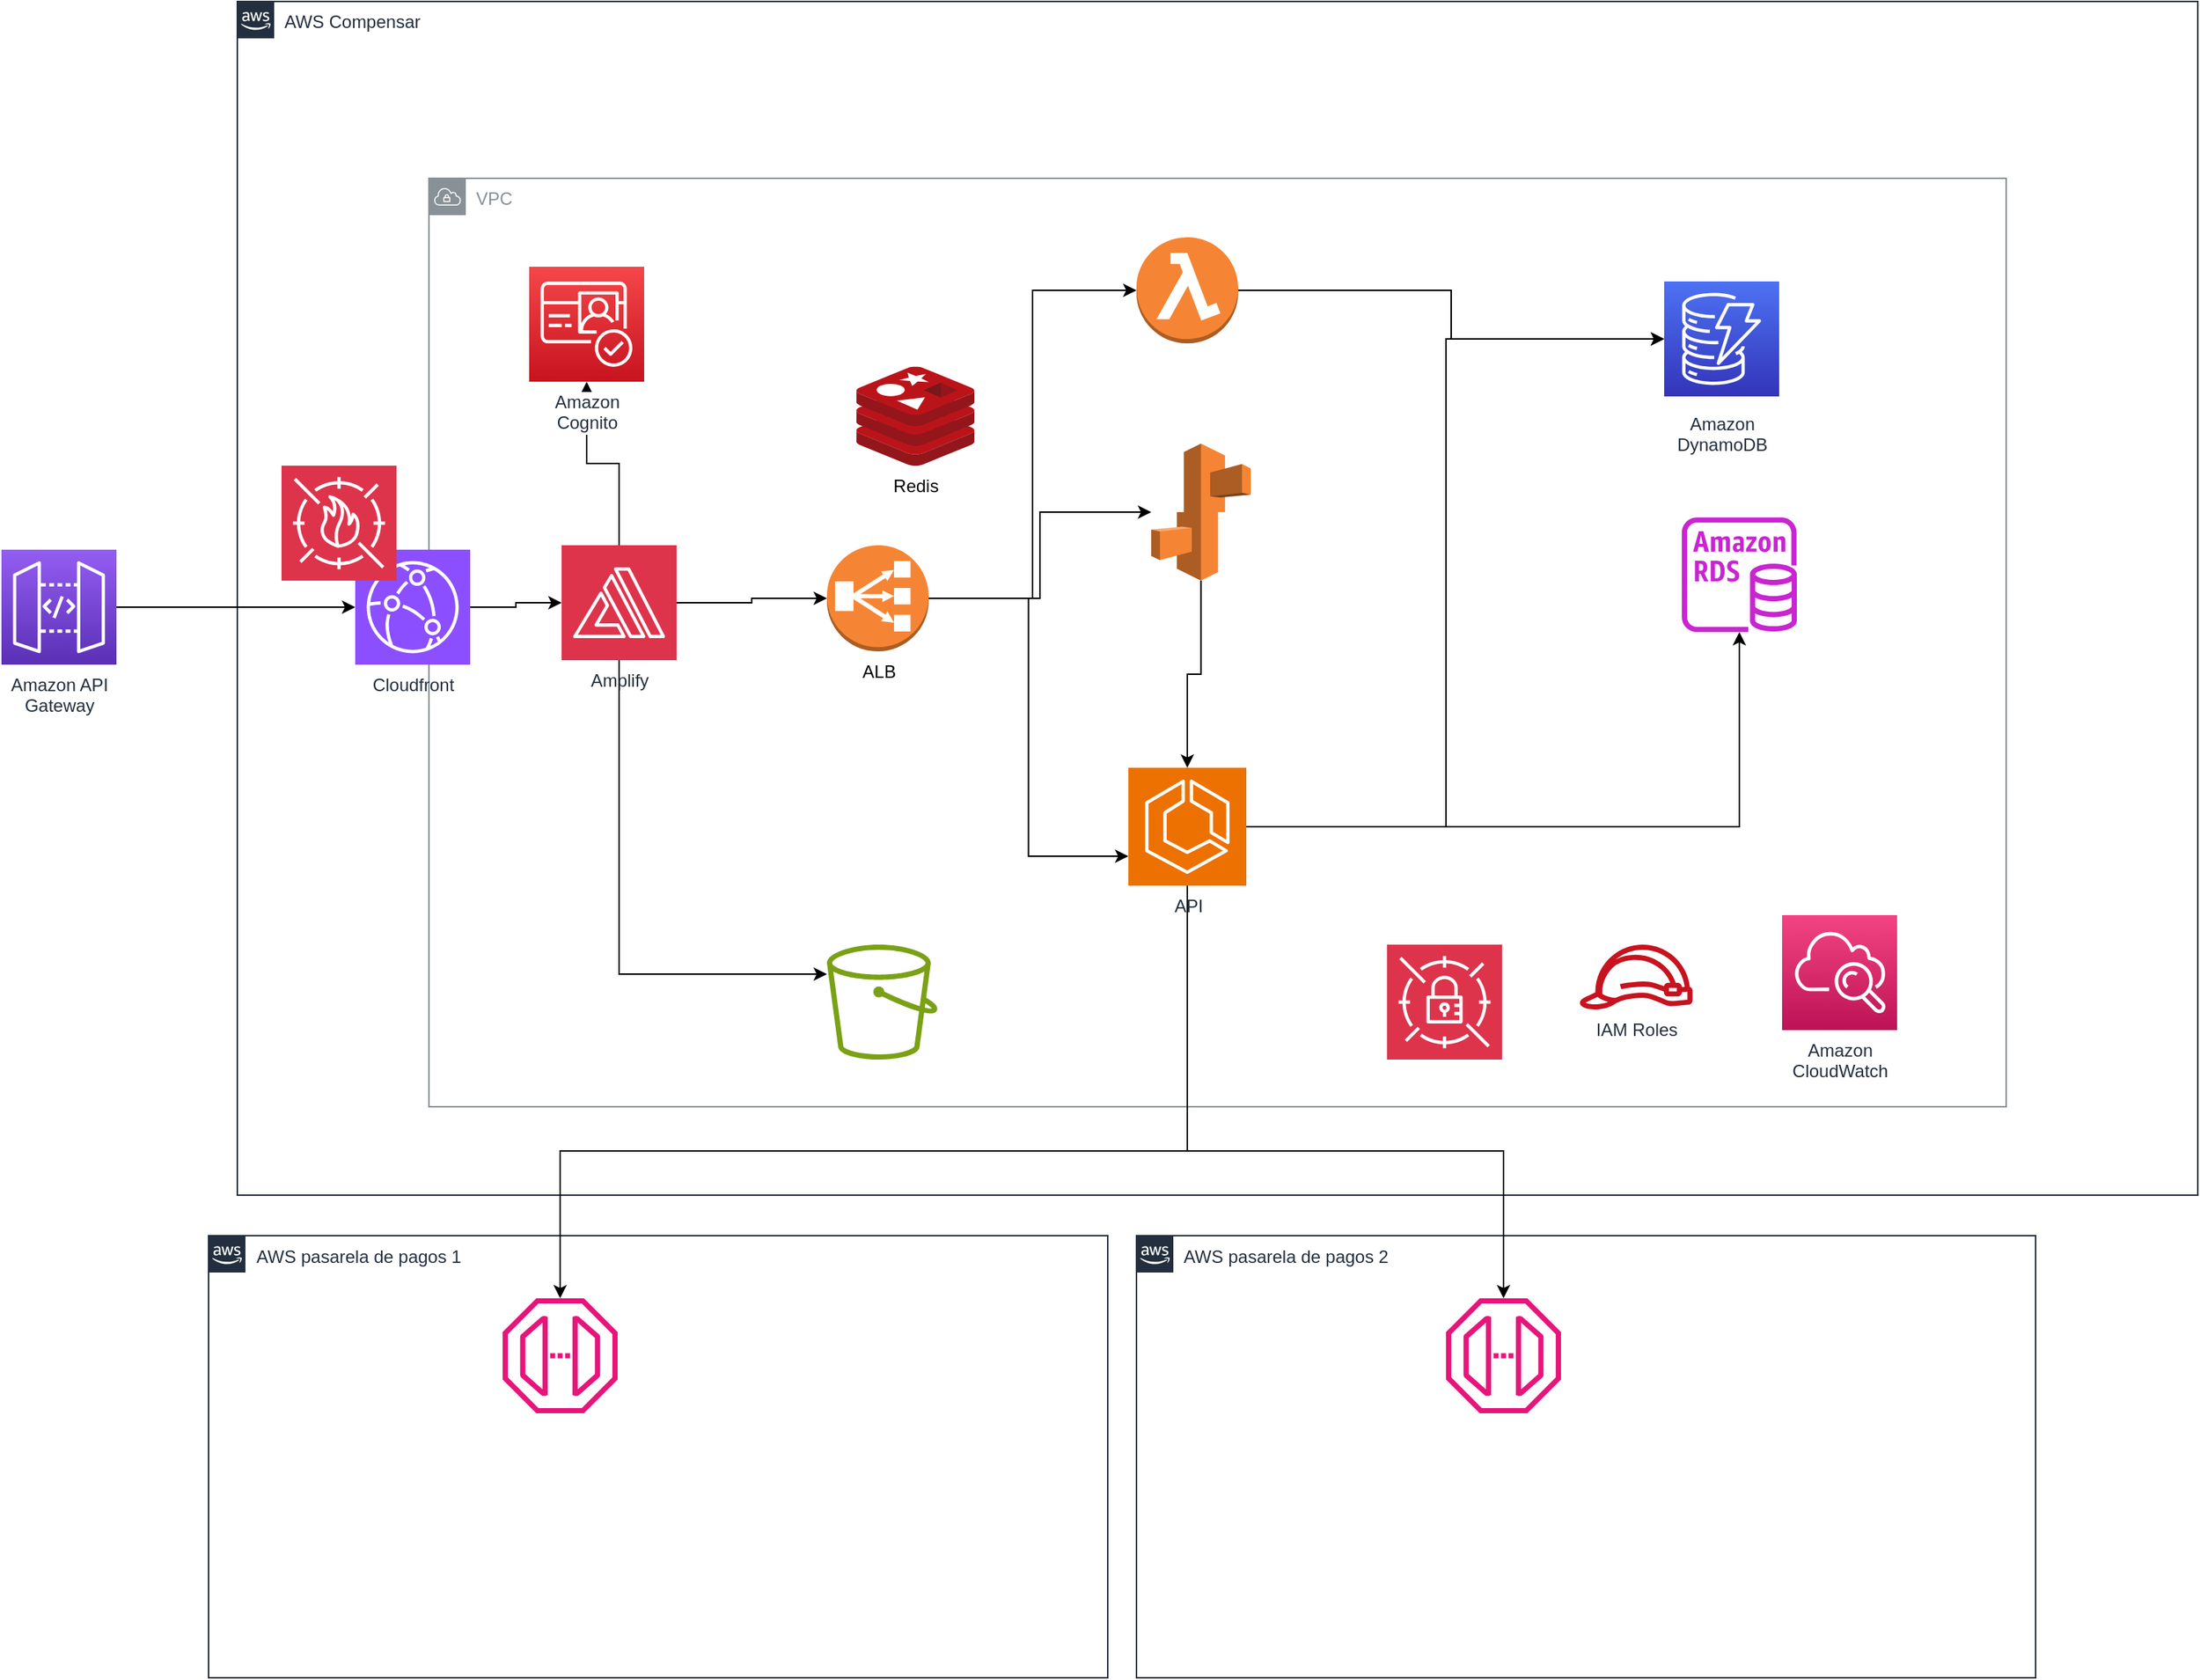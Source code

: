 <mxfile version="22.1.1" type="github">
  <diagram id="Ht1M8jgEwFfnCIfOTk4-" name="Page-1">
    <mxGraphModel dx="2068" dy="1695" grid="1" gridSize="10" guides="1" tooltips="1" connect="1" arrows="1" fold="1" page="1" pageScale="1" pageWidth="1169" pageHeight="827" math="0" shadow="0">
      <root>
        <mxCell id="0" />
        <mxCell id="1" parent="0" />
        <mxCell id="UEzPUAAOIrF-is8g5C7q-206" value="AWS pasarela de pagos 1&amp;nbsp;" style="points=[[0,0],[0.25,0],[0.5,0],[0.75,0],[1,0],[1,0.25],[1,0.5],[1,0.75],[1,1],[0.75,1],[0.5,1],[0.25,1],[0,1],[0,0.75],[0,0.5],[0,0.25]];outlineConnect=0;gradientColor=none;html=1;whiteSpace=wrap;fontSize=12;fontStyle=0;shape=mxgraph.aws4.group;grIcon=mxgraph.aws4.group_aws_cloud_alt;strokeColor=#232F3E;fillColor=#ffffff;verticalAlign=top;align=left;spacingLeft=30;fontColor=#232F3E;dashed=0;labelBackgroundColor=#ffffff;container=1;pointerEvents=0;collapsible=0;recursiveResize=0;" parent="1" vertex="1">
          <mxGeometry x="230.5" y="517.5" width="610" height="300" as="geometry" />
        </mxCell>
        <mxCell id="QpUBDbhD9ADxx_7sT5zD-22" value="" style="sketch=0;outlineConnect=0;fontColor=#232F3E;gradientColor=none;fillColor=#E7157B;strokeColor=none;dashed=0;verticalLabelPosition=bottom;verticalAlign=top;align=center;html=1;fontSize=12;fontStyle=0;aspect=fixed;pointerEvents=1;shape=mxgraph.aws4.endpoint;" vertex="1" parent="UEzPUAAOIrF-is8g5C7q-206">
          <mxGeometry x="199.5" y="42.5" width="78" height="78" as="geometry" />
        </mxCell>
        <mxCell id="QpUBDbhD9ADxx_7sT5zD-1" value="AWS pasarela de pagos 2" style="points=[[0,0],[0.25,0],[0.5,0],[0.75,0],[1,0],[1,0.25],[1,0.5],[1,0.75],[1,1],[0.75,1],[0.5,1],[0.25,1],[0,1],[0,0.75],[0,0.5],[0,0.25]];outlineConnect=0;gradientColor=none;html=1;whiteSpace=wrap;fontSize=12;fontStyle=0;shape=mxgraph.aws4.group;grIcon=mxgraph.aws4.group_aws_cloud_alt;strokeColor=#232F3E;fillColor=#ffffff;verticalAlign=top;align=left;spacingLeft=30;fontColor=#232F3E;dashed=0;labelBackgroundColor=#ffffff;container=1;pointerEvents=0;collapsible=0;recursiveResize=0;" vertex="1" parent="1">
          <mxGeometry x="860" y="517.5" width="610" height="300" as="geometry" />
        </mxCell>
        <mxCell id="QpUBDbhD9ADxx_7sT5zD-23" value="" style="sketch=0;outlineConnect=0;fontColor=#232F3E;gradientColor=none;fillColor=#E7157B;strokeColor=none;dashed=0;verticalLabelPosition=bottom;verticalAlign=top;align=center;html=1;fontSize=12;fontStyle=0;aspect=fixed;pointerEvents=1;shape=mxgraph.aws4.endpoint;" vertex="1" parent="QpUBDbhD9ADxx_7sT5zD-1">
          <mxGeometry x="210" y="42.5" width="78" height="78" as="geometry" />
        </mxCell>
        <mxCell id="QpUBDbhD9ADxx_7sT5zD-10" value="Amazon API&lt;br&gt;Gateway&lt;br&gt;" style="outlineConnect=0;fontColor=#232F3E;gradientColor=#945DF2;gradientDirection=north;fillColor=#5A30B5;strokeColor=#ffffff;dashed=0;verticalLabelPosition=bottom;verticalAlign=top;align=center;html=1;fontSize=12;fontStyle=0;aspect=fixed;shape=mxgraph.aws4.resourceIcon;resIcon=mxgraph.aws4.api_gateway;labelBackgroundColor=#ffffff;" vertex="1" parent="1">
          <mxGeometry x="90" y="52" width="78" height="78" as="geometry" />
        </mxCell>
        <mxCell id="QpUBDbhD9ADxx_7sT5zD-13" value="AWS Compensar" style="points=[[0,0],[0.25,0],[0.5,0],[0.75,0],[1,0],[1,0.25],[1,0.5],[1,0.75],[1,1],[0.75,1],[0.5,1],[0.25,1],[0,1],[0,0.75],[0,0.5],[0,0.25]];outlineConnect=0;gradientColor=none;html=1;whiteSpace=wrap;fontSize=12;fontStyle=0;shape=mxgraph.aws4.group;grIcon=mxgraph.aws4.group_aws_cloud_alt;strokeColor=#232F3E;fillColor=#ffffff;verticalAlign=top;align=left;spacingLeft=30;fontColor=#232F3E;dashed=0;labelBackgroundColor=#ffffff;container=1;pointerEvents=0;collapsible=0;recursiveResize=0;" vertex="1" parent="1">
          <mxGeometry x="250" y="-320" width="1330" height="810" as="geometry" />
        </mxCell>
        <mxCell id="QpUBDbhD9ADxx_7sT5zD-14" value="VPC" style="sketch=0;outlineConnect=0;gradientColor=none;html=1;whiteSpace=wrap;fontSize=12;fontStyle=0;shape=mxgraph.aws4.group;grIcon=mxgraph.aws4.group_vpc;strokeColor=#879196;fillColor=none;verticalAlign=top;align=left;spacingLeft=30;fontColor=#879196;dashed=0;" vertex="1" parent="QpUBDbhD9ADxx_7sT5zD-13">
          <mxGeometry x="130" y="120" width="1070" height="630" as="geometry" />
        </mxCell>
        <mxCell id="QpUBDbhD9ADxx_7sT5zD-45" style="edgeStyle=orthogonalEdgeStyle;rounded=0;orthogonalLoop=1;jettySize=auto;html=1;" edge="1" parent="QpUBDbhD9ADxx_7sT5zD-13" source="QpUBDbhD9ADxx_7sT5zD-11" target="QpUBDbhD9ADxx_7sT5zD-19">
          <mxGeometry relative="1" as="geometry">
            <Array as="points">
              <mxPoint x="820" y="560" />
              <mxPoint x="820" y="229" />
            </Array>
          </mxGeometry>
        </mxCell>
        <mxCell id="QpUBDbhD9ADxx_7sT5zD-46" style="edgeStyle=orthogonalEdgeStyle;rounded=0;orthogonalLoop=1;jettySize=auto;html=1;" edge="1" parent="QpUBDbhD9ADxx_7sT5zD-13" source="QpUBDbhD9ADxx_7sT5zD-11" target="QpUBDbhD9ADxx_7sT5zD-20">
          <mxGeometry relative="1" as="geometry" />
        </mxCell>
        <mxCell id="QpUBDbhD9ADxx_7sT5zD-11" value="API" style="sketch=0;points=[[0,0,0],[0.25,0,0],[0.5,0,0],[0.75,0,0],[1,0,0],[0,1,0],[0.25,1,0],[0.5,1,0],[0.75,1,0],[1,1,0],[0,0.25,0],[0,0.5,0],[0,0.75,0],[1,0.25,0],[1,0.5,0],[1,0.75,0]];outlineConnect=0;fontColor=#232F3E;fillColor=#ED7100;strokeColor=#ffffff;dashed=0;verticalLabelPosition=bottom;verticalAlign=top;align=center;html=1;fontSize=12;fontStyle=0;aspect=fixed;shape=mxgraph.aws4.resourceIcon;resIcon=mxgraph.aws4.ecs;" vertex="1" parent="QpUBDbhD9ADxx_7sT5zD-13">
          <mxGeometry x="604.5" y="520" width="80" height="80" as="geometry" />
        </mxCell>
        <mxCell id="QpUBDbhD9ADxx_7sT5zD-48" style="edgeStyle=orthogonalEdgeStyle;rounded=0;orthogonalLoop=1;jettySize=auto;html=1;" edge="1" parent="QpUBDbhD9ADxx_7sT5zD-13" source="QpUBDbhD9ADxx_7sT5zD-15" target="QpUBDbhD9ADxx_7sT5zD-19">
          <mxGeometry relative="1" as="geometry" />
        </mxCell>
        <mxCell id="QpUBDbhD9ADxx_7sT5zD-15" value="" style="outlineConnect=0;dashed=0;verticalLabelPosition=bottom;verticalAlign=top;align=center;html=1;shape=mxgraph.aws3.lambda_function;fillColor=#F58534;gradientColor=none;" vertex="1" parent="QpUBDbhD9ADxx_7sT5zD-13">
          <mxGeometry x="610" y="160" width="69" height="72" as="geometry" />
        </mxCell>
        <mxCell id="QpUBDbhD9ADxx_7sT5zD-38" style="edgeStyle=orthogonalEdgeStyle;rounded=0;orthogonalLoop=1;jettySize=auto;html=1;" edge="1" parent="QpUBDbhD9ADxx_7sT5zD-13" source="QpUBDbhD9ADxx_7sT5zD-16" target="QpUBDbhD9ADxx_7sT5zD-21">
          <mxGeometry relative="1" as="geometry" />
        </mxCell>
        <mxCell id="QpUBDbhD9ADxx_7sT5zD-39" value="" style="edgeStyle=orthogonalEdgeStyle;rounded=0;orthogonalLoop=1;jettySize=auto;html=1;" edge="1" parent="QpUBDbhD9ADxx_7sT5zD-13" source="QpUBDbhD9ADxx_7sT5zD-16" target="QpUBDbhD9ADxx_7sT5zD-17">
          <mxGeometry relative="1" as="geometry" />
        </mxCell>
        <mxCell id="QpUBDbhD9ADxx_7sT5zD-44" style="edgeStyle=orthogonalEdgeStyle;rounded=0;orthogonalLoop=1;jettySize=auto;html=1;" edge="1" parent="QpUBDbhD9ADxx_7sT5zD-13" source="QpUBDbhD9ADxx_7sT5zD-16" target="QpUBDbhD9ADxx_7sT5zD-34">
          <mxGeometry relative="1" as="geometry">
            <Array as="points">
              <mxPoint x="259" y="660" />
            </Array>
          </mxGeometry>
        </mxCell>
        <mxCell id="QpUBDbhD9ADxx_7sT5zD-16" value="Amplify" style="sketch=0;points=[[0,0,0],[0.25,0,0],[0.5,0,0],[0.75,0,0],[1,0,0],[0,1,0],[0.25,1,0],[0.5,1,0],[0.75,1,0],[1,1,0],[0,0.25,0],[0,0.5,0],[0,0.75,0],[1,0.25,0],[1,0.5,0],[1,0.75,0]];outlineConnect=0;fontColor=#232F3E;fillColor=#DD344C;strokeColor=#ffffff;dashed=0;verticalLabelPosition=bottom;verticalAlign=top;align=center;html=1;fontSize=12;fontStyle=0;aspect=fixed;shape=mxgraph.aws4.resourceIcon;resIcon=mxgraph.aws4.amplify;" vertex="1" parent="QpUBDbhD9ADxx_7sT5zD-13">
          <mxGeometry x="220" y="369" width="78" height="78" as="geometry" />
        </mxCell>
        <mxCell id="QpUBDbhD9ADxx_7sT5zD-41" style="edgeStyle=orthogonalEdgeStyle;rounded=0;orthogonalLoop=1;jettySize=auto;html=1;" edge="1" parent="QpUBDbhD9ADxx_7sT5zD-13" source="QpUBDbhD9ADxx_7sT5zD-17" target="QpUBDbhD9ADxx_7sT5zD-24">
          <mxGeometry relative="1" as="geometry" />
        </mxCell>
        <mxCell id="QpUBDbhD9ADxx_7sT5zD-17" value="ALB" style="outlineConnect=0;dashed=0;verticalLabelPosition=bottom;verticalAlign=top;align=center;html=1;shape=mxgraph.aws3.classic_load_balancer;fillColor=#F58534;gradientColor=none;" vertex="1" parent="QpUBDbhD9ADxx_7sT5zD-13">
          <mxGeometry x="400" y="369" width="69" height="72" as="geometry" />
        </mxCell>
        <mxCell id="QpUBDbhD9ADxx_7sT5zD-19" value="Amazon&lt;br&gt;DynamoDB&lt;br&gt;" style="outlineConnect=0;fontColor=#232F3E;gradientColor=#4D72F3;gradientDirection=north;fillColor=#3334B9;strokeColor=#ffffff;dashed=0;verticalLabelPosition=bottom;verticalAlign=top;align=center;html=1;fontSize=12;fontStyle=0;aspect=fixed;shape=mxgraph.aws4.resourceIcon;resIcon=mxgraph.aws4.dynamodb;labelBackgroundColor=#ffffff;spacingTop=5;" vertex="1" parent="QpUBDbhD9ADxx_7sT5zD-13">
          <mxGeometry x="968.0" y="190" width="78" height="78" as="geometry" />
        </mxCell>
        <mxCell id="QpUBDbhD9ADxx_7sT5zD-20" value="" style="sketch=0;outlineConnect=0;fontColor=#232F3E;gradientColor=none;fillColor=#C925D1;strokeColor=none;dashed=0;verticalLabelPosition=bottom;verticalAlign=top;align=center;html=1;fontSize=12;fontStyle=0;aspect=fixed;pointerEvents=1;shape=mxgraph.aws4.rds_instance;" vertex="1" parent="QpUBDbhD9ADxx_7sT5zD-13">
          <mxGeometry x="980" y="350" width="78" height="78" as="geometry" />
        </mxCell>
        <mxCell id="QpUBDbhD9ADxx_7sT5zD-21" value="Amazon &lt;br&gt;Cognito" style="outlineConnect=0;fontColor=#232F3E;gradientColor=#F54749;gradientDirection=north;fillColor=#C7131F;strokeColor=#ffffff;dashed=0;verticalLabelPosition=bottom;verticalAlign=top;align=center;html=1;fontSize=12;fontStyle=0;aspect=fixed;shape=mxgraph.aws4.resourceIcon;resIcon=mxgraph.aws4.cognito;labelBackgroundColor=#ffffff;" vertex="1" parent="QpUBDbhD9ADxx_7sT5zD-13">
          <mxGeometry x="198" y="180" width="78" height="78" as="geometry" />
        </mxCell>
        <mxCell id="QpUBDbhD9ADxx_7sT5zD-24" value="" style="outlineConnect=0;dashed=0;verticalLabelPosition=bottom;verticalAlign=top;align=center;html=1;shape=mxgraph.aws3.elastic_beanstalk;fillColor=#F58534;gradientColor=none;" vertex="1" parent="QpUBDbhD9ADxx_7sT5zD-13">
          <mxGeometry x="620" y="300" width="67.5" height="93" as="geometry" />
        </mxCell>
        <mxCell id="QpUBDbhD9ADxx_7sT5zD-29" value="Amazon&lt;br&gt;CloudWatch&lt;br&gt;" style="outlineConnect=0;fontColor=#232F3E;gradientColor=#F34482;gradientDirection=north;fillColor=#BC1356;strokeColor=#ffffff;dashed=0;verticalLabelPosition=bottom;verticalAlign=top;align=center;html=1;fontSize=12;fontStyle=0;aspect=fixed;shape=mxgraph.aws4.resourceIcon;resIcon=mxgraph.aws4.cloudwatch;labelBackgroundColor=#ffffff;" vertex="1" parent="QpUBDbhD9ADxx_7sT5zD-13">
          <mxGeometry x="1048.0" y="620" width="78" height="78" as="geometry" />
        </mxCell>
        <mxCell id="QpUBDbhD9ADxx_7sT5zD-31" value="IAM Roles" style="outlineConnect=0;fontColor=#232F3E;gradientColor=none;fillColor=#C7131F;strokeColor=none;dashed=0;verticalLabelPosition=bottom;verticalAlign=top;align=center;html=1;fontSize=12;fontStyle=0;aspect=fixed;pointerEvents=1;shape=mxgraph.aws4.role;labelBackgroundColor=#ffffff;" vertex="1" parent="QpUBDbhD9ADxx_7sT5zD-13">
          <mxGeometry x="910.0" y="640" width="78" height="44" as="geometry" />
        </mxCell>
        <mxCell id="QpUBDbhD9ADxx_7sT5zD-33" value="Redis" style="image;sketch=0;aspect=fixed;html=1;points=[];align=center;fontSize=12;image=img/lib/mscae/Cache_Redis_Product.svg;" vertex="1" parent="QpUBDbhD9ADxx_7sT5zD-13">
          <mxGeometry x="420" y="247.8" width="80" height="67.2" as="geometry" />
        </mxCell>
        <mxCell id="QpUBDbhD9ADxx_7sT5zD-32" value="Cloudfront" style="sketch=0;points=[[0,0,0],[0.25,0,0],[0.5,0,0],[0.75,0,0],[1,0,0],[0,1,0],[0.25,1,0],[0.5,1,0],[0.75,1,0],[1,1,0],[0,0.25,0],[0,0.5,0],[0,0.75,0],[1,0.25,0],[1,0.5,0],[1,0.75,0]];outlineConnect=0;fontColor=#232F3E;fillColor=#8C4FFF;strokeColor=#ffffff;dashed=0;verticalLabelPosition=bottom;verticalAlign=top;align=center;html=1;fontSize=12;fontStyle=0;aspect=fixed;shape=mxgraph.aws4.resourceIcon;resIcon=mxgraph.aws4.cloudfront;" vertex="1" parent="QpUBDbhD9ADxx_7sT5zD-13">
          <mxGeometry x="80" y="372" width="78" height="78" as="geometry" />
        </mxCell>
        <mxCell id="QpUBDbhD9ADxx_7sT5zD-34" value="" style="sketch=0;outlineConnect=0;fontColor=#232F3E;gradientColor=none;fillColor=#7AA116;strokeColor=none;dashed=0;verticalLabelPosition=bottom;verticalAlign=top;align=center;html=1;fontSize=12;fontStyle=0;aspect=fixed;pointerEvents=1;shape=mxgraph.aws4.bucket;" vertex="1" parent="QpUBDbhD9ADxx_7sT5zD-13">
          <mxGeometry x="400" y="640" width="75" height="78" as="geometry" />
        </mxCell>
        <mxCell id="QpUBDbhD9ADxx_7sT5zD-35" value="" style="sketch=0;points=[[0,0,0],[0.25,0,0],[0.5,0,0],[0.75,0,0],[1,0,0],[0,1,0],[0.25,1,0],[0.5,1,0],[0.75,1,0],[1,1,0],[0,0.25,0],[0,0.5,0],[0,0.75,0],[1,0.25,0],[1,0.5,0],[1,0.75,0]];outlineConnect=0;fontColor=#232F3E;fillColor=#DD344C;strokeColor=#ffffff;dashed=0;verticalLabelPosition=bottom;verticalAlign=top;align=center;html=1;fontSize=12;fontStyle=0;aspect=fixed;shape=mxgraph.aws4.resourceIcon;resIcon=mxgraph.aws4.secrets_manager;" vertex="1" parent="QpUBDbhD9ADxx_7sT5zD-13">
          <mxGeometry x="780" y="640" width="78" height="78" as="geometry" />
        </mxCell>
        <mxCell id="QpUBDbhD9ADxx_7sT5zD-37" style="edgeStyle=orthogonalEdgeStyle;rounded=0;orthogonalLoop=1;jettySize=auto;html=1;entryX=0;entryY=0.5;entryDx=0;entryDy=0;entryPerimeter=0;" edge="1" parent="QpUBDbhD9ADxx_7sT5zD-13" source="QpUBDbhD9ADxx_7sT5zD-32" target="QpUBDbhD9ADxx_7sT5zD-16">
          <mxGeometry relative="1" as="geometry" />
        </mxCell>
        <mxCell id="QpUBDbhD9ADxx_7sT5zD-40" style="edgeStyle=orthogonalEdgeStyle;rounded=0;orthogonalLoop=1;jettySize=auto;html=1;entryX=0;entryY=0.75;entryDx=0;entryDy=0;entryPerimeter=0;" edge="1" parent="QpUBDbhD9ADxx_7sT5zD-13" source="QpUBDbhD9ADxx_7sT5zD-17" target="QpUBDbhD9ADxx_7sT5zD-11">
          <mxGeometry relative="1" as="geometry" />
        </mxCell>
        <mxCell id="QpUBDbhD9ADxx_7sT5zD-42" style="edgeStyle=orthogonalEdgeStyle;rounded=0;orthogonalLoop=1;jettySize=auto;html=1;entryX=0;entryY=0.5;entryDx=0;entryDy=0;entryPerimeter=0;" edge="1" parent="QpUBDbhD9ADxx_7sT5zD-13" source="QpUBDbhD9ADxx_7sT5zD-17" target="QpUBDbhD9ADxx_7sT5zD-15">
          <mxGeometry relative="1" as="geometry" />
        </mxCell>
        <mxCell id="QpUBDbhD9ADxx_7sT5zD-47" style="edgeStyle=orthogonalEdgeStyle;rounded=0;orthogonalLoop=1;jettySize=auto;html=1;entryX=0.5;entryY=0;entryDx=0;entryDy=0;entryPerimeter=0;" edge="1" parent="QpUBDbhD9ADxx_7sT5zD-13" source="QpUBDbhD9ADxx_7sT5zD-24" target="QpUBDbhD9ADxx_7sT5zD-11">
          <mxGeometry relative="1" as="geometry" />
        </mxCell>
        <mxCell id="QpUBDbhD9ADxx_7sT5zD-52" value="" style="sketch=0;points=[[0,0,0],[0.25,0,0],[0.5,0,0],[0.75,0,0],[1,0,0],[0,1,0],[0.25,1,0],[0.5,1,0],[0.75,1,0],[1,1,0],[0,0.25,0],[0,0.5,0],[0,0.75,0],[1,0.25,0],[1,0.5,0],[1,0.75,0]];outlineConnect=0;fontColor=#232F3E;fillColor=#DD344C;strokeColor=#ffffff;dashed=0;verticalLabelPosition=bottom;verticalAlign=top;align=center;html=1;fontSize=12;fontStyle=0;aspect=fixed;shape=mxgraph.aws4.resourceIcon;resIcon=mxgraph.aws4.waf;" vertex="1" parent="QpUBDbhD9ADxx_7sT5zD-13">
          <mxGeometry x="30" y="315" width="78" height="78" as="geometry" />
        </mxCell>
        <mxCell id="QpUBDbhD9ADxx_7sT5zD-36" style="edgeStyle=orthogonalEdgeStyle;rounded=0;orthogonalLoop=1;jettySize=auto;html=1;entryX=0;entryY=0.5;entryDx=0;entryDy=0;entryPerimeter=0;" edge="1" parent="1" source="QpUBDbhD9ADxx_7sT5zD-10" target="QpUBDbhD9ADxx_7sT5zD-32">
          <mxGeometry relative="1" as="geometry" />
        </mxCell>
        <mxCell id="QpUBDbhD9ADxx_7sT5zD-49" style="edgeStyle=orthogonalEdgeStyle;rounded=0;orthogonalLoop=1;jettySize=auto;html=1;" edge="1" parent="1" source="QpUBDbhD9ADxx_7sT5zD-11" target="QpUBDbhD9ADxx_7sT5zD-22">
          <mxGeometry relative="1" as="geometry">
            <Array as="points">
              <mxPoint x="895" y="460" />
              <mxPoint x="469" y="460" />
            </Array>
          </mxGeometry>
        </mxCell>
        <mxCell id="QpUBDbhD9ADxx_7sT5zD-50" style="edgeStyle=orthogonalEdgeStyle;rounded=0;orthogonalLoop=1;jettySize=auto;html=1;" edge="1" parent="1" source="QpUBDbhD9ADxx_7sT5zD-11" target="QpUBDbhD9ADxx_7sT5zD-23">
          <mxGeometry relative="1" as="geometry">
            <Array as="points">
              <mxPoint x="895" y="460" />
              <mxPoint x="1109" y="460" />
            </Array>
          </mxGeometry>
        </mxCell>
      </root>
    </mxGraphModel>
  </diagram>
</mxfile>
